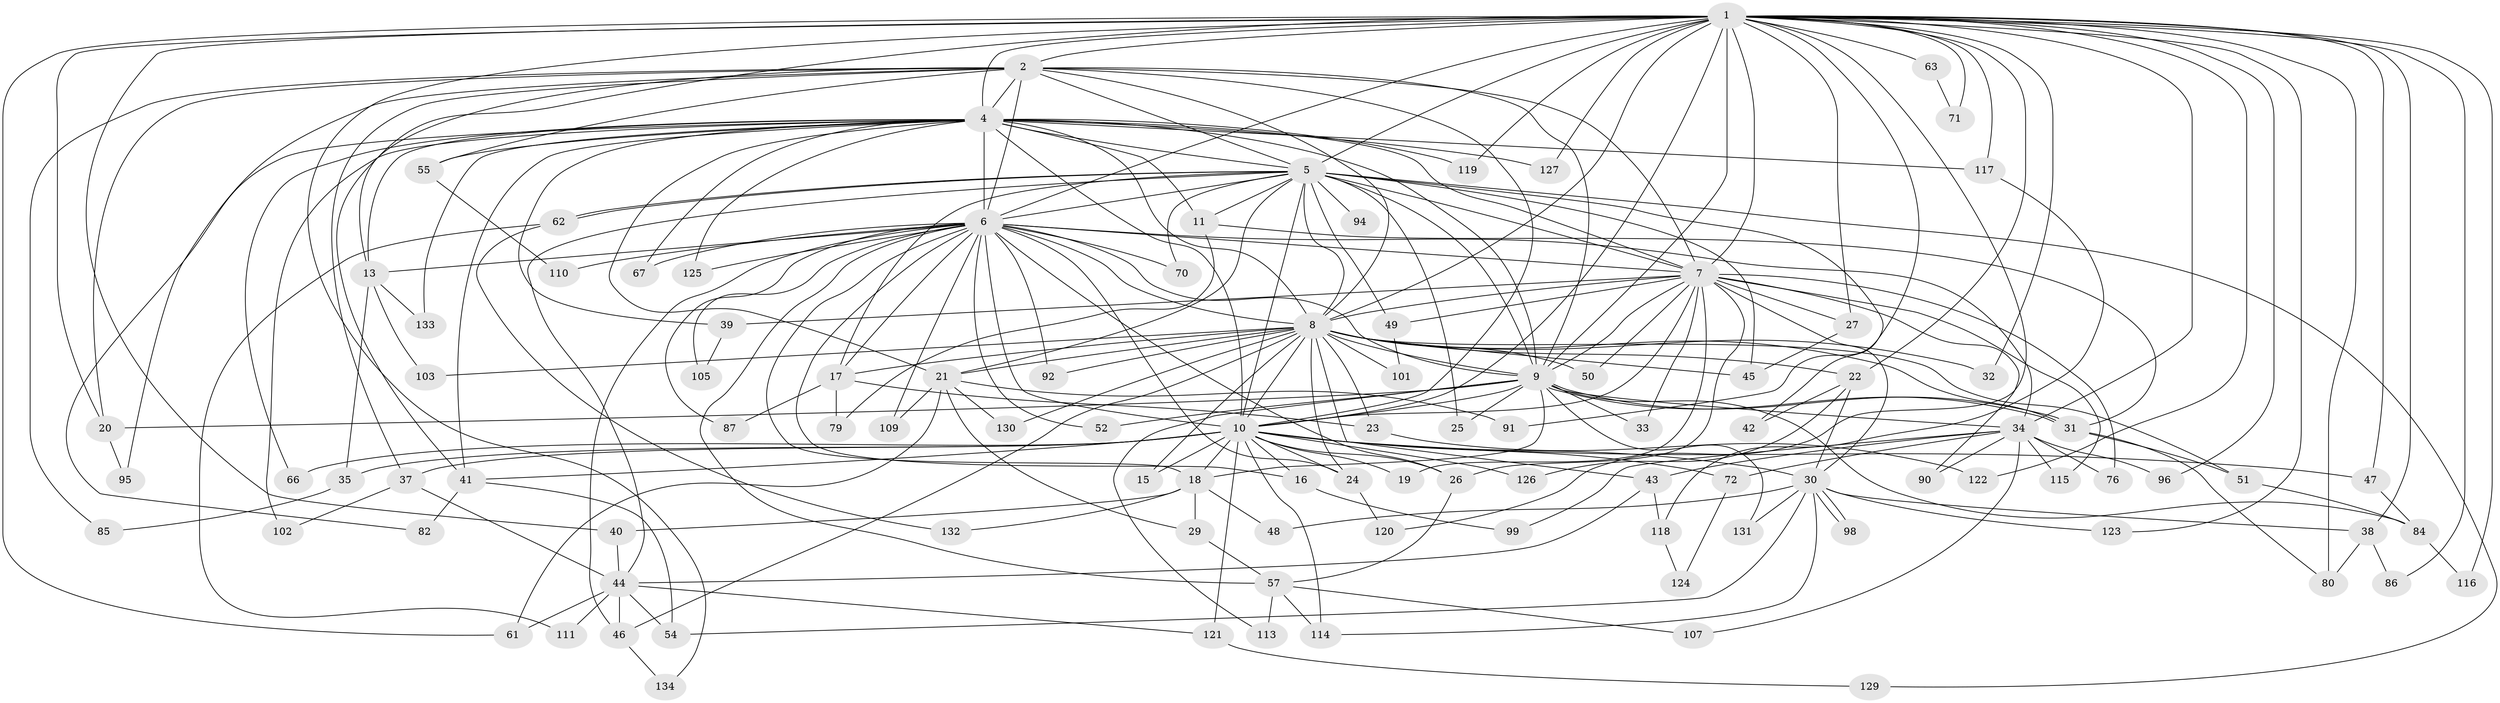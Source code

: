 // original degree distribution, {20: 0.014925373134328358, 15: 0.007462686567164179, 25: 0.014925373134328358, 22: 0.007462686567164179, 23: 0.007462686567164179, 27: 0.007462686567164179, 21: 0.007462686567164179, 26: 0.007462686567164179, 4: 0.07462686567164178, 3: 0.23880597014925373, 5: 0.04477611940298507, 6: 0.03731343283582089, 2: 0.5074626865671642, 11: 0.014925373134328358, 8: 0.007462686567164179}
// Generated by graph-tools (version 1.1) at 2025/11/02/27/25 16:11:04]
// undirected, 103 vertices, 244 edges
graph export_dot {
graph [start="1"]
  node [color=gray90,style=filled];
  1 [super="+3"];
  2 [super="+78"];
  4 [super="+28"];
  5 [super="+64"];
  6 [super="+14"];
  7 [super="+36"];
  8 [super="+93"];
  9 [super="+104"];
  10 [super="+12"];
  11;
  13 [super="+73"];
  15;
  16;
  17 [super="+59"];
  18 [super="+75"];
  19;
  20;
  21 [super="+53"];
  22 [super="+83"];
  23;
  24 [super="+77"];
  25;
  26 [super="+68"];
  27;
  29;
  30 [super="+88"];
  31 [super="+112"];
  32;
  33;
  34 [super="+108"];
  35;
  37 [super="+65"];
  38 [super="+56"];
  39;
  40;
  41 [super="+106"];
  42;
  43 [super="+97"];
  44 [super="+58"];
  45 [super="+69"];
  46 [super="+81"];
  47;
  48;
  49;
  50;
  51;
  52;
  54;
  55;
  57 [super="+60"];
  61 [super="+74"];
  62;
  63;
  66;
  67;
  70;
  71;
  72;
  76;
  79;
  80 [super="+100"];
  82;
  84 [super="+89"];
  85;
  86;
  87;
  90;
  91;
  92;
  94;
  95;
  96;
  98;
  99;
  101;
  102;
  103;
  105;
  107;
  109;
  110;
  111;
  113;
  114 [super="+128"];
  115;
  116;
  117;
  118;
  119;
  120;
  121;
  122;
  123;
  124;
  125;
  126;
  127;
  129;
  130;
  131;
  132;
  133;
  134;
  1 -- 2 [weight=2];
  1 -- 4 [weight=2];
  1 -- 5 [weight=3];
  1 -- 6 [weight=2];
  1 -- 7 [weight=2];
  1 -- 8 [weight=2];
  1 -- 9 [weight=2];
  1 -- 10 [weight=2];
  1 -- 20;
  1 -- 22;
  1 -- 38 [weight=2];
  1 -- 40;
  1 -- 63 [weight=2];
  1 -- 71;
  1 -- 96;
  1 -- 120;
  1 -- 134;
  1 -- 80;
  1 -- 86;
  1 -- 27;
  1 -- 91;
  1 -- 32;
  1 -- 34;
  1 -- 47;
  1 -- 116;
  1 -- 117;
  1 -- 119;
  1 -- 122;
  1 -- 123;
  1 -- 127;
  1 -- 61;
  1 -- 13;
  2 -- 4;
  2 -- 5;
  2 -- 6;
  2 -- 7;
  2 -- 8;
  2 -- 9;
  2 -- 10;
  2 -- 37;
  2 -- 55;
  2 -- 85;
  2 -- 95;
  2 -- 20;
  2 -- 41;
  4 -- 5;
  4 -- 6 [weight=2];
  4 -- 7;
  4 -- 8;
  4 -- 9;
  4 -- 10;
  4 -- 11;
  4 -- 13;
  4 -- 21;
  4 -- 41;
  4 -- 55;
  4 -- 67;
  4 -- 82;
  4 -- 102;
  4 -- 119;
  4 -- 125;
  4 -- 127;
  4 -- 133;
  4 -- 66;
  4 -- 117;
  4 -- 39;
  5 -- 6;
  5 -- 7;
  5 -- 8;
  5 -- 9;
  5 -- 10;
  5 -- 11;
  5 -- 21;
  5 -- 25;
  5 -- 42;
  5 -- 44;
  5 -- 45;
  5 -- 49;
  5 -- 62;
  5 -- 62;
  5 -- 70;
  5 -- 94 [weight=2];
  5 -- 129;
  5 -- 17;
  6 -- 7 [weight=2];
  6 -- 8;
  6 -- 9;
  6 -- 10 [weight=2];
  6 -- 13 [weight=2];
  6 -- 16;
  6 -- 24;
  6 -- 46;
  6 -- 67;
  6 -- 70;
  6 -- 87;
  6 -- 105;
  6 -- 109;
  6 -- 110;
  6 -- 125;
  6 -- 17;
  6 -- 52;
  6 -- 92;
  6 -- 18;
  6 -- 34;
  6 -- 57;
  6 -- 26;
  7 -- 8;
  7 -- 9;
  7 -- 10;
  7 -- 19;
  7 -- 26;
  7 -- 27;
  7 -- 33;
  7 -- 39;
  7 -- 49;
  7 -- 50;
  7 -- 76;
  7 -- 90;
  7 -- 115;
  7 -- 30;
  8 -- 9;
  8 -- 10;
  8 -- 15;
  8 -- 17;
  8 -- 22;
  8 -- 23;
  8 -- 32;
  8 -- 43;
  8 -- 50;
  8 -- 51;
  8 -- 92;
  8 -- 101;
  8 -- 103;
  8 -- 130;
  8 -- 31;
  8 -- 24;
  8 -- 21;
  8 -- 46;
  8 -- 45;
  9 -- 10 [weight=2];
  9 -- 18;
  9 -- 20;
  9 -- 25;
  9 -- 31;
  9 -- 31;
  9 -- 33;
  9 -- 34;
  9 -- 52;
  9 -- 84;
  9 -- 113;
  9 -- 131;
  10 -- 15;
  10 -- 16;
  10 -- 18;
  10 -- 24;
  10 -- 26;
  10 -- 30;
  10 -- 35;
  10 -- 37;
  10 -- 41;
  10 -- 47;
  10 -- 66;
  10 -- 72;
  10 -- 114;
  10 -- 121;
  10 -- 126;
  10 -- 19;
  11 -- 79;
  11 -- 31;
  13 -- 35;
  13 -- 133;
  13 -- 103;
  16 -- 99;
  17 -- 23;
  17 -- 79;
  17 -- 87;
  18 -- 29;
  18 -- 40;
  18 -- 48;
  18 -- 132;
  20 -- 95;
  21 -- 29;
  21 -- 61;
  21 -- 130;
  21 -- 109;
  21 -- 91;
  22 -- 30 [weight=2];
  22 -- 42;
  22 -- 126;
  23 -- 122;
  24 -- 120;
  26 -- 57;
  27 -- 45;
  29 -- 57;
  30 -- 48;
  30 -- 54;
  30 -- 98;
  30 -- 98;
  30 -- 114;
  30 -- 123;
  30 -- 131;
  30 -- 38;
  31 -- 51;
  31 -- 80;
  34 -- 43;
  34 -- 72;
  34 -- 76;
  34 -- 90;
  34 -- 96;
  34 -- 99;
  34 -- 107;
  34 -- 115;
  35 -- 85;
  37 -- 102;
  37 -- 44;
  38 -- 86;
  38 -- 80;
  39 -- 105;
  40 -- 44;
  41 -- 54;
  41 -- 82;
  43 -- 118;
  43 -- 44;
  44 -- 46;
  44 -- 61;
  44 -- 111;
  44 -- 121;
  44 -- 54;
  46 -- 134;
  47 -- 84;
  49 -- 101;
  51 -- 84;
  55 -- 110;
  57 -- 113;
  57 -- 114;
  57 -- 107;
  62 -- 111;
  62 -- 132;
  63 -- 71;
  72 -- 124;
  84 -- 116;
  117 -- 118;
  118 -- 124;
  121 -- 129;
}
